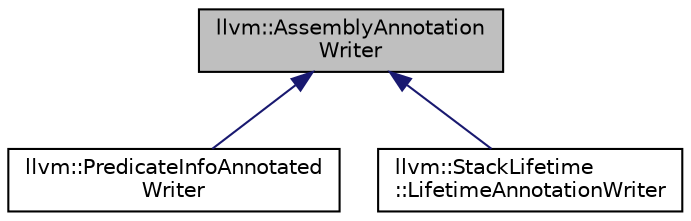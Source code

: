 digraph "llvm::AssemblyAnnotationWriter"
{
 // LATEX_PDF_SIZE
  bgcolor="transparent";
  edge [fontname="Helvetica",fontsize="10",labelfontname="Helvetica",labelfontsize="10"];
  node [fontname="Helvetica",fontsize="10",shape=record];
  Node1 [label="llvm::AssemblyAnnotation\lWriter",height=0.2,width=0.4,color="black", fillcolor="grey75", style="filled", fontcolor="black",tooltip=" "];
  Node1 -> Node2 [dir="back",color="midnightblue",fontsize="10",style="solid",fontname="Helvetica"];
  Node2 [label="llvm::PredicateInfoAnnotated\lWriter",height=0.2,width=0.4,color="black",URL="$classllvm_1_1PredicateInfoAnnotatedWriter.html",tooltip="An assembly annotator class to print PredicateInfo information in comments."];
  Node1 -> Node3 [dir="back",color="midnightblue",fontsize="10",style="solid",fontname="Helvetica"];
  Node3 [label="llvm::StackLifetime\l::LifetimeAnnotationWriter",height=0.2,width=0.4,color="black",URL="$classStackLifetime_1_1LifetimeAnnotationWriter.html",tooltip=" "];
}
